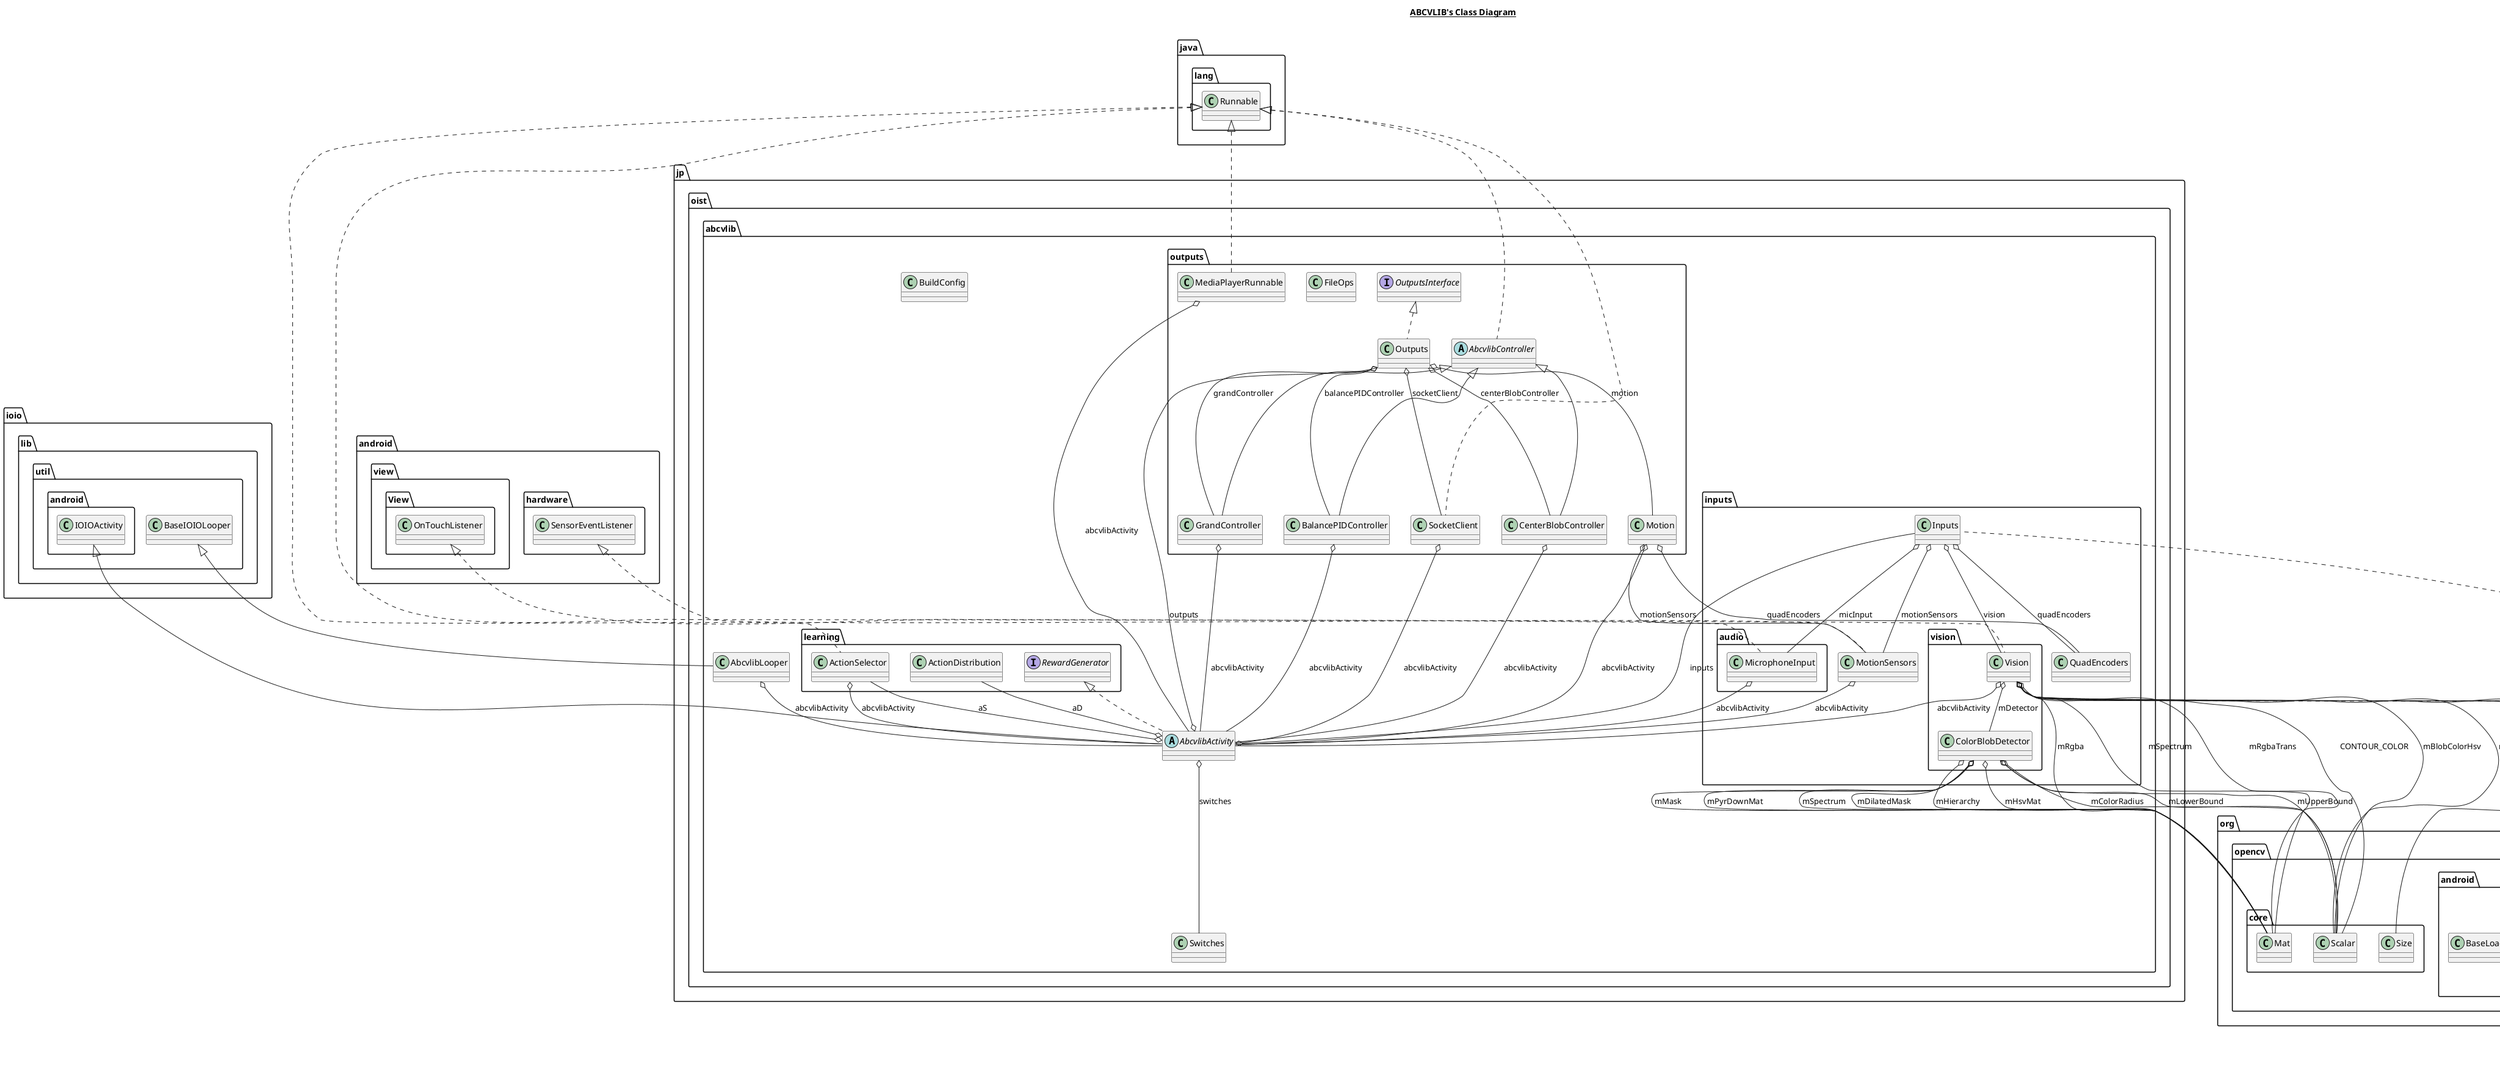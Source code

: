 @startuml

title __ABCVLIB's Class Diagram__\n

  namespace jp.oist.abcvlib {
    abstract class jp.oist.abcvlib.AbcvlibActivity {
    }
  }
  

  namespace jp.oist.abcvlib {
    class jp.oist.abcvlib.AbcvlibLooper {
    }
  }
  

  namespace jp.oist.abcvlib {
    class jp.oist.abcvlib.BuildConfig {
    }
  }
  

  namespace jp.oist.abcvlib {
    class jp.oist.abcvlib.Switches {
    }
  }
  

  namespace jp.oist.abcvlib {
    namespace inputs {
      class jp.oist.abcvlib.inputs.Inputs {
      }
    }
  }
  

  namespace jp.oist.abcvlib {
    namespace inputs {
      class jp.oist.abcvlib.inputs.MotionSensors {
      }
    }
  }
  

  namespace jp.oist.abcvlib {
    namespace inputs {
      class jp.oist.abcvlib.inputs.QuadEncoders {
      }
    }
  }
  

  namespace jp.oist.abcvlib {
    namespace inputs {
      namespace audio {
        class jp.oist.abcvlib.inputs.audio.MicrophoneInput {
        }
      }
    }
  }
  

  namespace jp.oist.abcvlib {
    namespace inputs {
      namespace vision {
        class jp.oist.abcvlib.inputs.vision.ColorBlobDetector {
        }
      }
    }
  }
  

  namespace jp.oist.abcvlib {
    namespace inputs {
      namespace vision {
        class jp.oist.abcvlib.inputs.vision.Vision {
        }
      }
    }
  }
  

  namespace jp.oist.abcvlib {
    namespace learning {
      class jp.oist.abcvlib.learning.ActionDistribution {
      }
    }
  }
  

  namespace jp.oist.abcvlib {
    namespace learning {
      class jp.oist.abcvlib.learning.ActionSelector {
      }
    }
  }
  

  namespace jp.oist.abcvlib {
    namespace learning {
      interface jp.oist.abcvlib.learning.RewardGenerator {
      }
    }
  }
  

  namespace jp.oist.abcvlib {
    namespace outputs {
      abstract class jp.oist.abcvlib.outputs.AbcvlibController {
      }
    }
  }
  

  namespace jp.oist.abcvlib {
    namespace outputs {
      class jp.oist.abcvlib.outputs.BalancePIDController {
      }
    }
  }
  

  namespace jp.oist.abcvlib {
    namespace outputs {
      class jp.oist.abcvlib.outputs.CenterBlobController {
      }
    }
  }
  

  namespace jp.oist.abcvlib {
    namespace outputs {
      class jp.oist.abcvlib.outputs.FileOps {
      }
    }
  }
  

  namespace jp.oist.abcvlib {
    namespace outputs {
      class jp.oist.abcvlib.outputs.GrandController {
      }
    }
  }
  

  namespace jp.oist.abcvlib {
    namespace outputs {
      class jp.oist.abcvlib.outputs.MediaPlayerRunnable {
      }
    }
  }
  

  namespace jp.oist.abcvlib {
    namespace outputs {
      class jp.oist.abcvlib.outputs.Motion {
      }
    }
  }
  

  namespace jp.oist.abcvlib {
    namespace outputs {
      class jp.oist.abcvlib.outputs.Outputs {
      }
    }
  }
  

  namespace jp.oist.abcvlib {
    namespace outputs {
      interface jp.oist.abcvlib.outputs.OutputsInterface {
      }
    }
  }
  

  namespace jp.oist.abcvlib {
    namespace outputs {
      class jp.oist.abcvlib.outputs.SocketClient {
      }
    }
  }
  

  jp.oist.abcvlib.AbcvlibActivity .up.|> jp.oist.abcvlib.learning.RewardGenerator
  jp.oist.abcvlib.AbcvlibActivity -up-|> ioio.lib.util.android.IOIOActivity
  jp.oist.abcvlib.AbcvlibActivity o-- jp.oist.abcvlib.learning.ActionDistribution : aD
  jp.oist.abcvlib.AbcvlibActivity o-- jp.oist.abcvlib.learning.ActionSelector : aS
  jp.oist.abcvlib.AbcvlibActivity o-- jp.oist.abcvlib.inputs.Inputs : inputs
  jp.oist.abcvlib.AbcvlibActivity o-- jp.oist.abcvlib.outputs.Outputs : outputs
  jp.oist.abcvlib.AbcvlibActivity o-- jp.oist.abcvlib.Switches : switches
  jp.oist.abcvlib.AbcvlibLooper -up-|> ioio.lib.util.BaseIOIOLooper
  jp.oist.abcvlib.AbcvlibLooper o-- jp.oist.abcvlib.AbcvlibActivity : abcvlibActivity
  jp.oist.abcvlib.inputs.Inputs .up.|> org.opencv.android.CameraBridgeViewBase.CvCameraViewListener2
  jp.oist.abcvlib.inputs.Inputs o-- jp.oist.abcvlib.inputs.audio.MicrophoneInput : micInput
  jp.oist.abcvlib.inputs.Inputs o-- jp.oist.abcvlib.inputs.MotionSensors : motionSensors
  jp.oist.abcvlib.inputs.Inputs o-- jp.oist.abcvlib.inputs.QuadEncoders : quadEncoders
  jp.oist.abcvlib.inputs.Inputs o-- jp.oist.abcvlib.inputs.vision.Vision : vision
  jp.oist.abcvlib.inputs.MotionSensors .up.|> android.hardware.SensorEventListener
  jp.oist.abcvlib.inputs.MotionSensors o-- jp.oist.abcvlib.AbcvlibActivity : abcvlibActivity
  jp.oist.abcvlib.inputs.audio.MicrophoneInput .up.|> java.lang.Runnable
  jp.oist.abcvlib.inputs.audio.MicrophoneInput o-- jp.oist.abcvlib.AbcvlibActivity : abcvlibActivity
  jp.oist.abcvlib.inputs.vision.ColorBlobDetector o-- org.opencv.core.Mat : mDilatedMask
  jp.oist.abcvlib.inputs.vision.ColorBlobDetector o-- org.opencv.core.Mat : mHierarchy
  jp.oist.abcvlib.inputs.vision.ColorBlobDetector o-- org.opencv.core.Mat : mHsvMat
  jp.oist.abcvlib.inputs.vision.ColorBlobDetector o-- org.opencv.core.Mat : mMask
  jp.oist.abcvlib.inputs.vision.ColorBlobDetector o-- org.opencv.core.Mat : mPyrDownMat
  jp.oist.abcvlib.inputs.vision.ColorBlobDetector o-- org.opencv.core.Scalar : mColorRadius
  jp.oist.abcvlib.inputs.vision.ColorBlobDetector o-- org.opencv.core.Scalar : mLowerBound
  jp.oist.abcvlib.inputs.vision.ColorBlobDetector o-- org.opencv.core.Mat : mSpectrum
  jp.oist.abcvlib.inputs.vision.ColorBlobDetector o-- org.opencv.core.Scalar : mUpperBound
  jp.oist.abcvlib.inputs.vision.Vision .up.|> android.view.View.OnTouchListener
  jp.oist.abcvlib.inputs.vision.Vision .up.|> org.opencv.android.CameraBridgeViewBase.CvCameraViewListener2
  jp.oist.abcvlib.inputs.vision.Vision o-- org.opencv.android.CameraBridgeViewBase : mOpenCvCameraView
  jp.oist.abcvlib.inputs.vision.Vision o-- org.opencv.core.Mat : mRgba
  jp.oist.abcvlib.inputs.vision.Vision o-- org.opencv.core.Mat : mRgbaTrans
  jp.oist.abcvlib.inputs.vision.Vision o-- org.opencv.core.Scalar : CONTOUR_COLOR
  jp.oist.abcvlib.inputs.vision.Vision o-- org.opencv.core.Size : SPECTRUM_SIZE
  jp.oist.abcvlib.inputs.vision.Vision o-- org.opencv.core.Scalar : mBlobColorHsv
  jp.oist.abcvlib.inputs.vision.Vision o-- org.opencv.core.Scalar : mBlobColorRgba
  jp.oist.abcvlib.inputs.vision.Vision o-- jp.oist.abcvlib.inputs.vision.ColorBlobDetector : mDetector
  jp.oist.abcvlib.inputs.vision.Vision o-- org.opencv.core.Mat : mSpectrum
  jp.oist.abcvlib.inputs.vision.Vision o-- jp.oist.abcvlib.AbcvlibActivity : abcvlibActivity
  jp.oist.abcvlib.inputs.vision.Vision o-- org.opencv.android.BaseLoaderCallback : mLoaderCallback
  jp.oist.abcvlib.learning.ActionSelector .up.|> java.lang.Runnable
  jp.oist.abcvlib.learning.ActionSelector o-- jp.oist.abcvlib.AbcvlibActivity : abcvlibActivity
  jp.oist.abcvlib.outputs.AbcvlibController .up.|> java.lang.Runnable
  jp.oist.abcvlib.outputs.AbcvlibController o-- jp.oist.abcvlib.outputs.AbcvlibController.Output : output
  jp.oist.abcvlib.outputs.BalancePIDController -up-|> jp.oist.abcvlib.outputs.AbcvlibController
  jp.oist.abcvlib.outputs.BalancePIDController o-- jp.oist.abcvlib.AbcvlibActivity : abcvlibActivity
  jp.oist.abcvlib.outputs.CenterBlobController -up-|> jp.oist.abcvlib.outputs.AbcvlibController
  jp.oist.abcvlib.outputs.CenterBlobController o-- jp.oist.abcvlib.AbcvlibActivity : abcvlibActivity
  jp.oist.abcvlib.outputs.GrandController -up-|> jp.oist.abcvlib.outputs.AbcvlibController
  jp.oist.abcvlib.outputs.GrandController o-- jp.oist.abcvlib.AbcvlibActivity : abcvlibActivity
  jp.oist.abcvlib.outputs.MediaPlayerRunnable .up.|> java.lang.Runnable
  jp.oist.abcvlib.outputs.MediaPlayerRunnable o-- jp.oist.abcvlib.AbcvlibActivity : abcvlibActivity
  jp.oist.abcvlib.outputs.Motion o-- jp.oist.abcvlib.AbcvlibActivity : abcvlibActivity
  jp.oist.abcvlib.outputs.Motion o-- jp.oist.abcvlib.inputs.MotionSensors : motionSensors
  jp.oist.abcvlib.outputs.Motion o-- jp.oist.abcvlib.inputs.QuadEncoders : quadEncoders
  jp.oist.abcvlib.outputs.Outputs .up.|> jp.oist.abcvlib.outputs.OutputsInterface
  jp.oist.abcvlib.outputs.Outputs o-- jp.oist.abcvlib.outputs.BalancePIDController : balancePIDController
  jp.oist.abcvlib.outputs.Outputs o-- jp.oist.abcvlib.outputs.Motion : motion
  jp.oist.abcvlib.outputs.Outputs o-- jp.oist.abcvlib.outputs.SocketClient : socketClient
  jp.oist.abcvlib.outputs.Outputs o-- jp.oist.abcvlib.outputs.CenterBlobController : centerBlobController
  jp.oist.abcvlib.outputs.Outputs o-- jp.oist.abcvlib.outputs.GrandController : grandController
  jp.oist.abcvlib.outputs.SocketClient .up.|> java.lang.Runnable
  jp.oist.abcvlib.outputs.SocketClient o-- jp.oist.abcvlib.AbcvlibActivity : abcvlibActivity


right footer


PlantUML diagram generated by SketchIt! (https://bitbucket.org/pmesmeur/sketch.it)
For more information about this tool, please contact philippe.mesmeur@gmail.com
endfooter

@enduml
